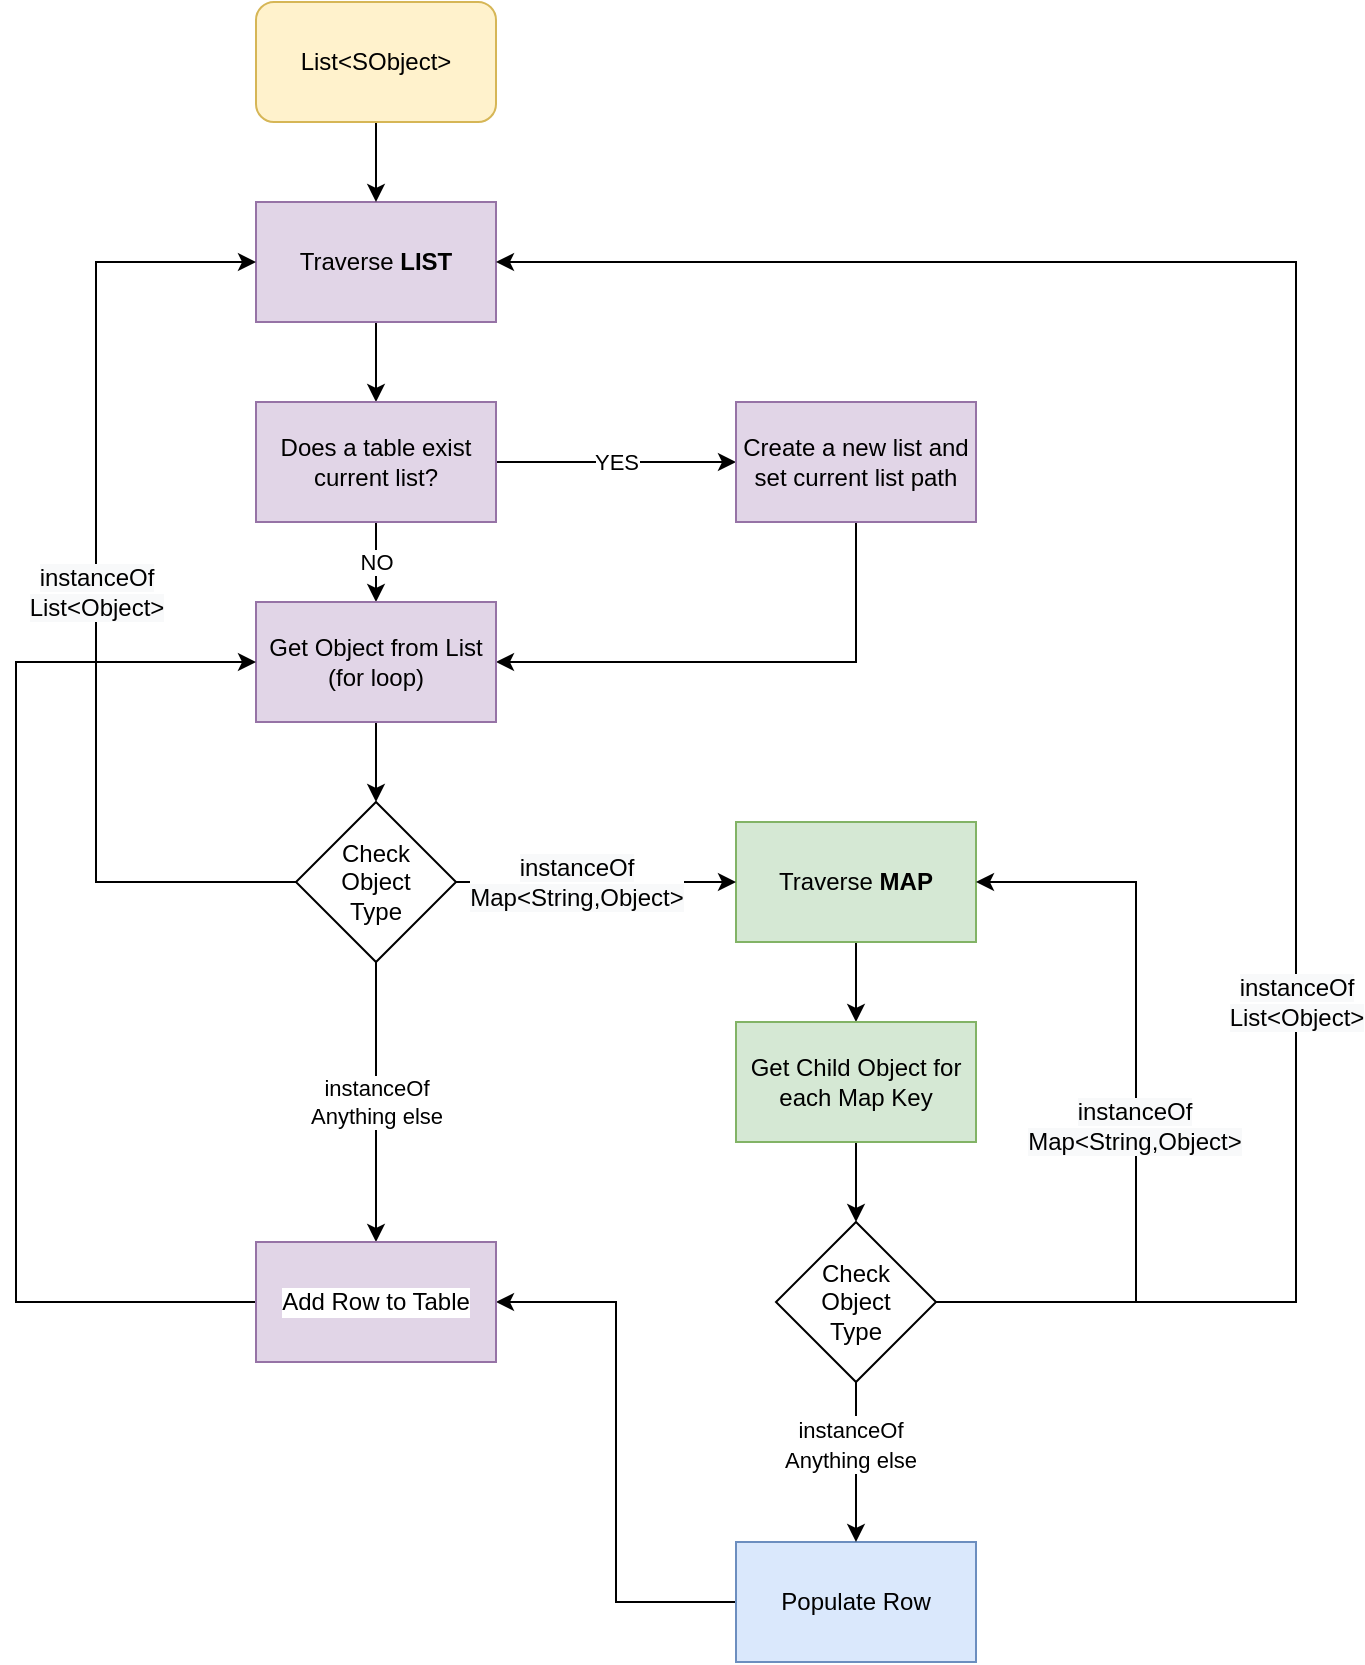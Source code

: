 <mxfile version="12.2.4" pages="1"><diagram id="_NmC0_Y8AG9qg2X7BYd6" name="Page-1"><mxGraphModel dx="1272" dy="530" grid="1" gridSize="10" guides="1" tooltips="1" connect="1" arrows="1" fold="1" page="1" pageScale="1" pageWidth="850" pageHeight="1100" math="0" shadow="0"><root><mxCell id="0"/><mxCell id="1" parent="0"/><mxCell id="10" style="edgeStyle=orthogonalEdgeStyle;rounded=0;orthogonalLoop=1;jettySize=auto;html=1;exitX=0.5;exitY=1;exitDx=0;exitDy=0;entryX=0.5;entryY=0;entryDx=0;entryDy=0;" parent="1" source="2" target="7" edge="1"><mxGeometry relative="1" as="geometry"/></mxCell><mxCell id="2" value="Traverse&amp;nbsp;&lt;b&gt;LIST&lt;/b&gt;" style="rounded=0;whiteSpace=wrap;html=1;fillColor=#e1d5e7;strokeColor=#9673a6;" parent="1" vertex="1"><mxGeometry x="160" y="120" width="120" height="60" as="geometry"/></mxCell><mxCell id="5" style="edgeStyle=orthogonalEdgeStyle;rounded=0;orthogonalLoop=1;jettySize=auto;html=1;entryX=0.5;entryY=0;entryDx=0;entryDy=0;" parent="1" source="24" target="2" edge="1"><mxGeometry relative="1" as="geometry"><mxPoint x="220" y="80" as="sourcePoint"/></mxGeometry></mxCell><mxCell id="9" value="YES" style="edgeStyle=orthogonalEdgeStyle;rounded=0;orthogonalLoop=1;jettySize=auto;html=1;exitX=1;exitY=0.5;exitDx=0;exitDy=0;entryX=0;entryY=0.5;entryDx=0;entryDy=0;" parent="1" source="7" target="8" edge="1"><mxGeometry relative="1" as="geometry"/></mxCell><mxCell id="12" value="NO" style="edgeStyle=orthogonalEdgeStyle;rounded=0;orthogonalLoop=1;jettySize=auto;html=1;exitX=0.5;exitY=1;exitDx=0;exitDy=0;entryX=0.5;entryY=0;entryDx=0;entryDy=0;" parent="1" source="7" target="11" edge="1"><mxGeometry relative="1" as="geometry"/></mxCell><mxCell id="7" value="Does a table exist current list?" style="rounded=0;whiteSpace=wrap;html=1;fillColor=#e1d5e7;strokeColor=#9673a6;" parent="1" vertex="1"><mxGeometry x="160" y="220" width="120" height="60" as="geometry"/></mxCell><mxCell id="13" style="edgeStyle=orthogonalEdgeStyle;rounded=0;orthogonalLoop=1;jettySize=auto;html=1;exitX=0.5;exitY=1;exitDx=0;exitDy=0;entryX=1;entryY=0.5;entryDx=0;entryDy=0;" parent="1" source="8" target="11" edge="1"><mxGeometry relative="1" as="geometry"/></mxCell><mxCell id="8" value="Create a new list and set current list path" style="rounded=0;whiteSpace=wrap;html=1;fillColor=#e1d5e7;strokeColor=#9673a6;" parent="1" vertex="1"><mxGeometry x="400" y="220" width="120" height="60" as="geometry"/></mxCell><mxCell id="15" style="edgeStyle=orthogonalEdgeStyle;rounded=0;orthogonalLoop=1;jettySize=auto;html=1;exitX=0.5;exitY=1;exitDx=0;exitDy=0;entryX=0.5;entryY=0;entryDx=0;entryDy=0;" parent="1" source="11" target="44" edge="1"><mxGeometry relative="1" as="geometry"><mxPoint x="220" y="420" as="targetPoint"/></mxGeometry></mxCell><mxCell id="11" value="Get Object from List (for loop)" style="rounded=0;whiteSpace=wrap;html=1;fillColor=#e1d5e7;strokeColor=#9673a6;" parent="1" vertex="1"><mxGeometry x="160" y="320" width="120" height="60" as="geometry"/></mxCell><mxCell id="21" value="&lt;span style=&quot;font-size: 12px ; background-color: rgb(248 , 249 , 250)&quot;&gt;instanceOf&lt;/span&gt;&lt;br style=&quot;font-size: 12px&quot;&gt;&lt;span style=&quot;font-size: 12px ; background-color: rgb(248 , 249 , 250)&quot;&gt;List&amp;lt;Object&amp;gt;&lt;/span&gt;" style="edgeStyle=orthogonalEdgeStyle;rounded=0;orthogonalLoop=1;jettySize=auto;html=1;exitX=0;exitY=0.5;exitDx=0;exitDy=0;entryX=0;entryY=0.5;entryDx=0;entryDy=0;" parent="1" source="44" target="2" edge="1"><mxGeometry relative="1" as="geometry"><Array as="points"><mxPoint x="80" y="460"/><mxPoint x="80" y="150"/></Array><mxPoint x="160" y="650" as="sourcePoint"/></mxGeometry></mxCell><mxCell id="27" style="edgeStyle=orthogonalEdgeStyle;rounded=0;orthogonalLoop=1;jettySize=auto;html=1;exitX=0.5;exitY=1;exitDx=0;exitDy=0;entryX=0.5;entryY=0;entryDx=0;entryDy=0;" parent="1" source="22" target="26" edge="1"><mxGeometry relative="1" as="geometry"/></mxCell><mxCell id="22" value="Traverse &lt;b&gt;MAP&lt;/b&gt;" style="rounded=0;whiteSpace=wrap;html=1;fillColor=#d5e8d4;strokeColor=#82b366;" parent="1" vertex="1"><mxGeometry x="400" y="430" width="120" height="60" as="geometry"/></mxCell><mxCell id="24" value="&lt;span&gt;List&amp;lt;SObject&amp;gt;&lt;br&gt;&lt;/span&gt;" style="rounded=1;whiteSpace=wrap;html=1;fillColor=#fff2cc;strokeColor=#d6b656;" parent="1" vertex="1"><mxGeometry x="160" y="20" width="120" height="60" as="geometry"/></mxCell><mxCell id="37" style="edgeStyle=orthogonalEdgeStyle;rounded=0;orthogonalLoop=1;jettySize=auto;html=1;exitX=0.5;exitY=1;exitDx=0;exitDy=0;entryX=0.5;entryY=0;entryDx=0;entryDy=0;" parent="1" source="26" target="34" edge="1"><mxGeometry relative="1" as="geometry"/></mxCell><mxCell id="26" value="Get Child Object for each Map Key" style="rounded=0;whiteSpace=wrap;html=1;fillColor=#d5e8d4;strokeColor=#82b366;" parent="1" vertex="1"><mxGeometry x="400" y="530" width="120" height="60" as="geometry"/></mxCell><mxCell id="52" style="edgeStyle=orthogonalEdgeStyle;rounded=0;orthogonalLoop=1;jettySize=auto;html=1;exitX=0;exitY=0.5;exitDx=0;exitDy=0;entryX=1;entryY=0.5;entryDx=0;entryDy=0;" parent="1" source="32" target="50" edge="1"><mxGeometry relative="1" as="geometry"/></mxCell><mxCell id="32" value="Populate Row" style="rounded=0;whiteSpace=wrap;html=1;fillColor=#dae8fc;strokeColor=#6c8ebf;" parent="1" vertex="1"><mxGeometry x="400" y="790" width="120" height="60" as="geometry"/></mxCell><mxCell id="35" style="edgeStyle=orthogonalEdgeStyle;rounded=0;orthogonalLoop=1;jettySize=auto;html=1;exitX=1;exitY=0.5;exitDx=0;exitDy=0;entryX=1;entryY=0.5;entryDx=0;entryDy=0;" parent="1" source="34" target="22" edge="1"><mxGeometry relative="1" as="geometry"><Array as="points"><mxPoint x="600" y="670"/><mxPoint x="600" y="460"/></Array></mxGeometry></mxCell><mxCell id="36" value="&lt;span style=&quot;background-color: rgb(248 , 249 , 250)&quot;&gt;instanceOf&lt;br&gt;Map&amp;lt;String,Object&amp;gt;&lt;/span&gt;" style="text;html=1;resizable=0;points=[];align=center;verticalAlign=middle;labelBackgroundColor=#ffffff;" parent="35" vertex="1" connectable="0"><mxGeometry x="-0.034" y="1" relative="1" as="geometry"><mxPoint as="offset"/></mxGeometry></mxCell><mxCell id="38" value="&lt;span style=&quot;font-size: 12px ; background-color: rgb(248 , 249 , 250)&quot;&gt;instanceOf&lt;br&gt;List&amp;lt;Object&amp;gt;&lt;/span&gt;" style="edgeStyle=orthogonalEdgeStyle;rounded=0;orthogonalLoop=1;jettySize=auto;html=1;exitX=1;exitY=0.5;exitDx=0;exitDy=0;entryX=1;entryY=0.5;entryDx=0;entryDy=0;" parent="1" source="34" target="2" edge="1"><mxGeometry x="-0.4" relative="1" as="geometry"><Array as="points"><mxPoint x="680" y="670"/><mxPoint x="680" y="150"/></Array><mxPoint as="offset"/></mxGeometry></mxCell><mxCell id="42" style="edgeStyle=orthogonalEdgeStyle;rounded=0;orthogonalLoop=1;jettySize=auto;html=1;exitX=0.5;exitY=1;exitDx=0;exitDy=0;entryX=0.5;entryY=0;entryDx=0;entryDy=0;" parent="1" source="34" target="32" edge="1"><mxGeometry relative="1" as="geometry"/></mxCell><mxCell id="43" value="&lt;span style=&quot;font-size: 11px&quot;&gt;instanceOf&lt;/span&gt;&lt;br style=&quot;font-size: 11px&quot;&gt;&lt;span style=&quot;font-size: 11px&quot;&gt;Anything else&lt;/span&gt;" style="text;html=1;resizable=0;points=[];align=center;verticalAlign=middle;labelBackgroundColor=#ffffff;labelBorderColor=none;" parent="42" vertex="1" connectable="0"><mxGeometry x="-0.221" y="-3" relative="1" as="geometry"><mxPoint as="offset"/></mxGeometry></mxCell><mxCell id="34" value="Check&lt;br&gt;Object&lt;br&gt;Type" style="rhombus;whiteSpace=wrap;html=1;" parent="1" vertex="1"><mxGeometry x="420" y="630" width="80" height="80" as="geometry"/></mxCell><mxCell id="48" style="edgeStyle=orthogonalEdgeStyle;rounded=0;orthogonalLoop=1;jettySize=auto;html=1;exitX=1;exitY=0.5;exitDx=0;exitDy=0;entryX=0;entryY=0.5;entryDx=0;entryDy=0;" parent="1" source="44" target="22" edge="1"><mxGeometry relative="1" as="geometry"/></mxCell><mxCell id="49" value="&lt;span style=&quot;background-color: rgb(248 , 249 , 250)&quot;&gt;instanceOf&lt;/span&gt;&lt;br&gt;&lt;span style=&quot;background-color: rgb(248 , 249 , 250)&quot;&gt;Map&amp;lt;String,Object&amp;gt;&lt;/span&gt;" style="text;html=1;resizable=0;points=[];align=center;verticalAlign=middle;labelBackgroundColor=#ffffff;" parent="48" vertex="1" connectable="0"><mxGeometry x="0.1" relative="1" as="geometry"><mxPoint x="-17" as="offset"/></mxGeometry></mxCell><mxCell id="51" value="instanceOf&lt;br&gt;Anything else" style="edgeStyle=orthogonalEdgeStyle;rounded=0;orthogonalLoop=1;jettySize=auto;html=1;exitX=0.5;exitY=1;exitDx=0;exitDy=0;entryX=0.5;entryY=0;entryDx=0;entryDy=0;" parent="1" source="44" target="50" edge="1"><mxGeometry relative="1" as="geometry"/></mxCell><mxCell id="44" value="Check&lt;br&gt;Object&lt;br&gt;Type" style="rhombus;whiteSpace=wrap;html=1;" parent="1" vertex="1"><mxGeometry x="180" y="420" width="80" height="80" as="geometry"/></mxCell><mxCell id="53" style="edgeStyle=orthogonalEdgeStyle;rounded=0;orthogonalLoop=1;jettySize=auto;html=1;exitX=0;exitY=0.5;exitDx=0;exitDy=0;entryX=0;entryY=0.5;entryDx=0;entryDy=0;" parent="1" source="50" target="11" edge="1"><mxGeometry relative="1" as="geometry"><Array as="points"><mxPoint x="40" y="670"/><mxPoint x="40" y="350"/></Array></mxGeometry></mxCell><mxCell id="50" value="Add Row to Table" style="rounded=0;whiteSpace=wrap;html=1;labelBackgroundColor=#ffffff;fillColor=#e1d5e7;strokeColor=#9673a6;" parent="1" vertex="1"><mxGeometry x="160" y="640" width="120" height="60" as="geometry"/></mxCell></root></mxGraphModel></diagram></mxfile>